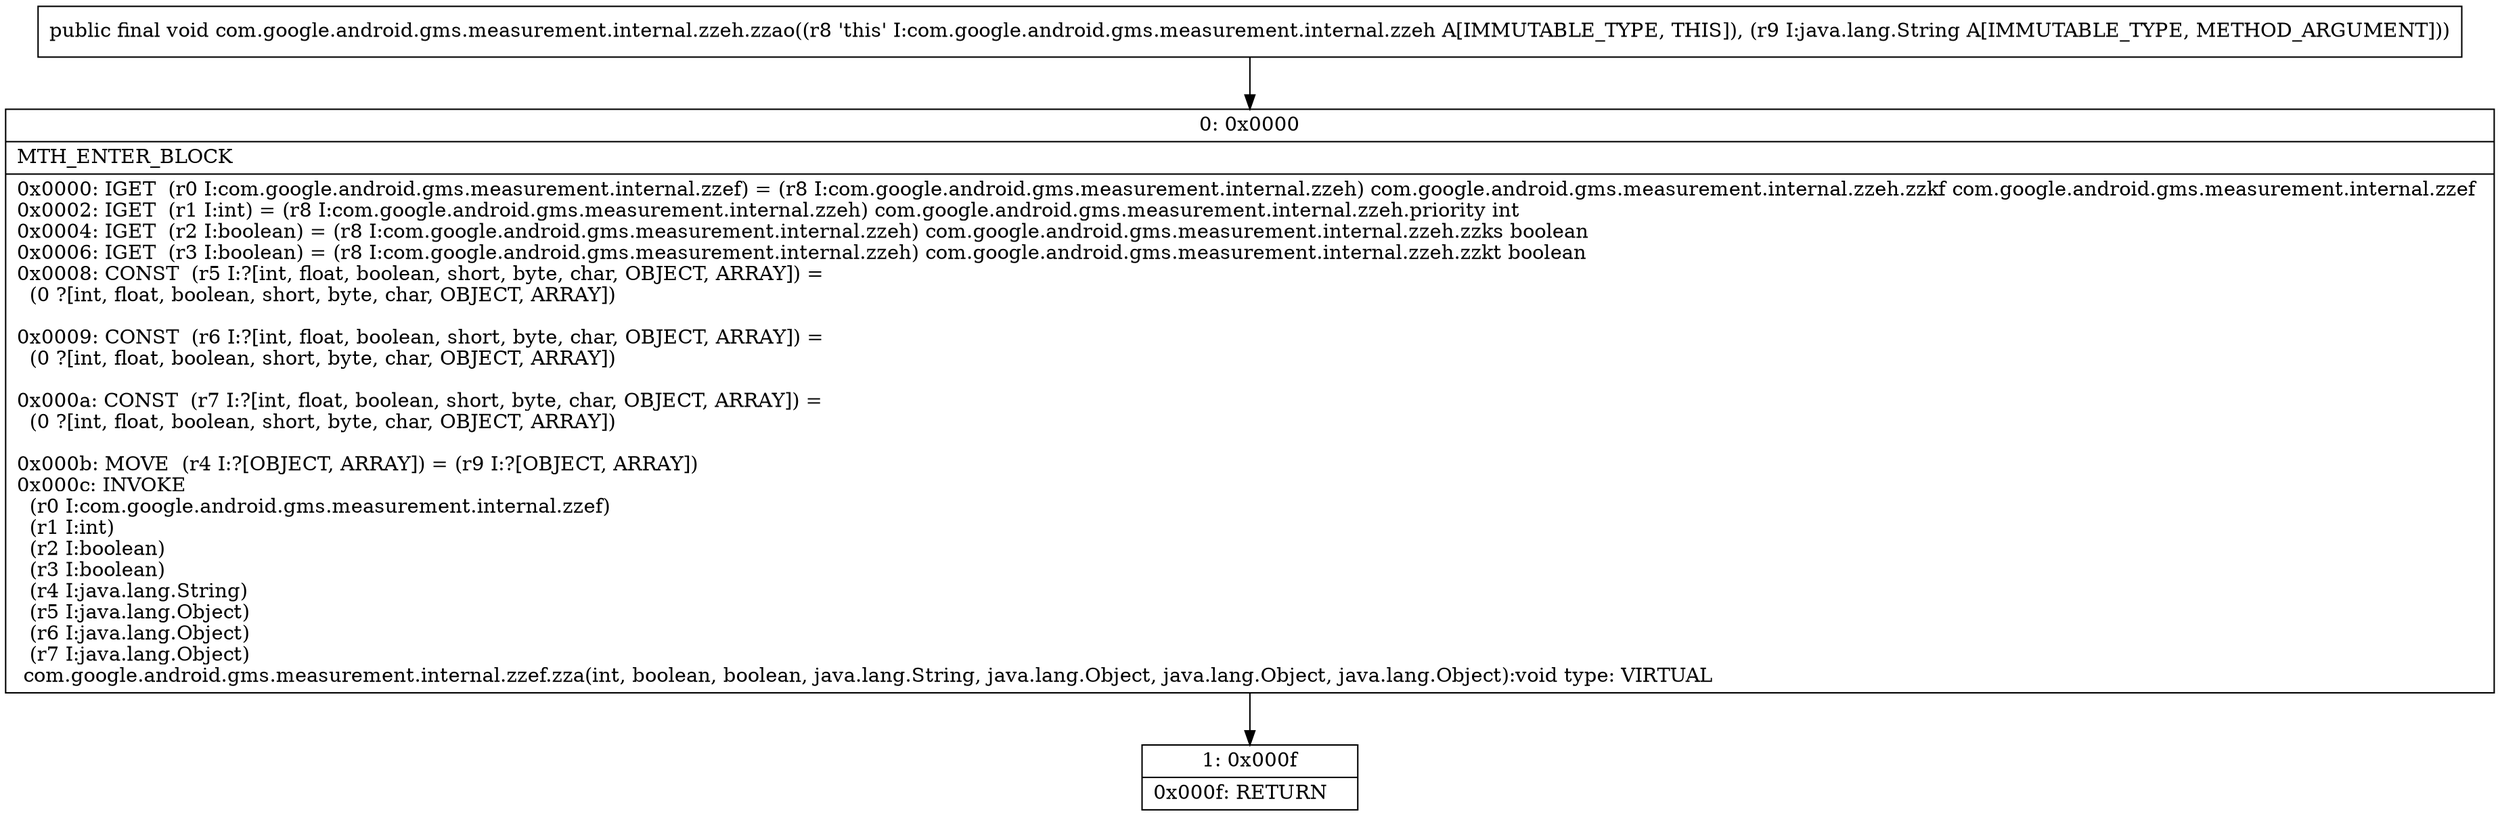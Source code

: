 digraph "CFG forcom.google.android.gms.measurement.internal.zzeh.zzao(Ljava\/lang\/String;)V" {
Node_0 [shape=record,label="{0\:\ 0x0000|MTH_ENTER_BLOCK\l|0x0000: IGET  (r0 I:com.google.android.gms.measurement.internal.zzef) = (r8 I:com.google.android.gms.measurement.internal.zzeh) com.google.android.gms.measurement.internal.zzeh.zzkf com.google.android.gms.measurement.internal.zzef \l0x0002: IGET  (r1 I:int) = (r8 I:com.google.android.gms.measurement.internal.zzeh) com.google.android.gms.measurement.internal.zzeh.priority int \l0x0004: IGET  (r2 I:boolean) = (r8 I:com.google.android.gms.measurement.internal.zzeh) com.google.android.gms.measurement.internal.zzeh.zzks boolean \l0x0006: IGET  (r3 I:boolean) = (r8 I:com.google.android.gms.measurement.internal.zzeh) com.google.android.gms.measurement.internal.zzeh.zzkt boolean \l0x0008: CONST  (r5 I:?[int, float, boolean, short, byte, char, OBJECT, ARRAY]) = \l  (0 ?[int, float, boolean, short, byte, char, OBJECT, ARRAY])\l \l0x0009: CONST  (r6 I:?[int, float, boolean, short, byte, char, OBJECT, ARRAY]) = \l  (0 ?[int, float, boolean, short, byte, char, OBJECT, ARRAY])\l \l0x000a: CONST  (r7 I:?[int, float, boolean, short, byte, char, OBJECT, ARRAY]) = \l  (0 ?[int, float, boolean, short, byte, char, OBJECT, ARRAY])\l \l0x000b: MOVE  (r4 I:?[OBJECT, ARRAY]) = (r9 I:?[OBJECT, ARRAY]) \l0x000c: INVOKE  \l  (r0 I:com.google.android.gms.measurement.internal.zzef)\l  (r1 I:int)\l  (r2 I:boolean)\l  (r3 I:boolean)\l  (r4 I:java.lang.String)\l  (r5 I:java.lang.Object)\l  (r6 I:java.lang.Object)\l  (r7 I:java.lang.Object)\l com.google.android.gms.measurement.internal.zzef.zza(int, boolean, boolean, java.lang.String, java.lang.Object, java.lang.Object, java.lang.Object):void type: VIRTUAL \l}"];
Node_1 [shape=record,label="{1\:\ 0x000f|0x000f: RETURN   \l}"];
MethodNode[shape=record,label="{public final void com.google.android.gms.measurement.internal.zzeh.zzao((r8 'this' I:com.google.android.gms.measurement.internal.zzeh A[IMMUTABLE_TYPE, THIS]), (r9 I:java.lang.String A[IMMUTABLE_TYPE, METHOD_ARGUMENT])) }"];
MethodNode -> Node_0;
Node_0 -> Node_1;
}

